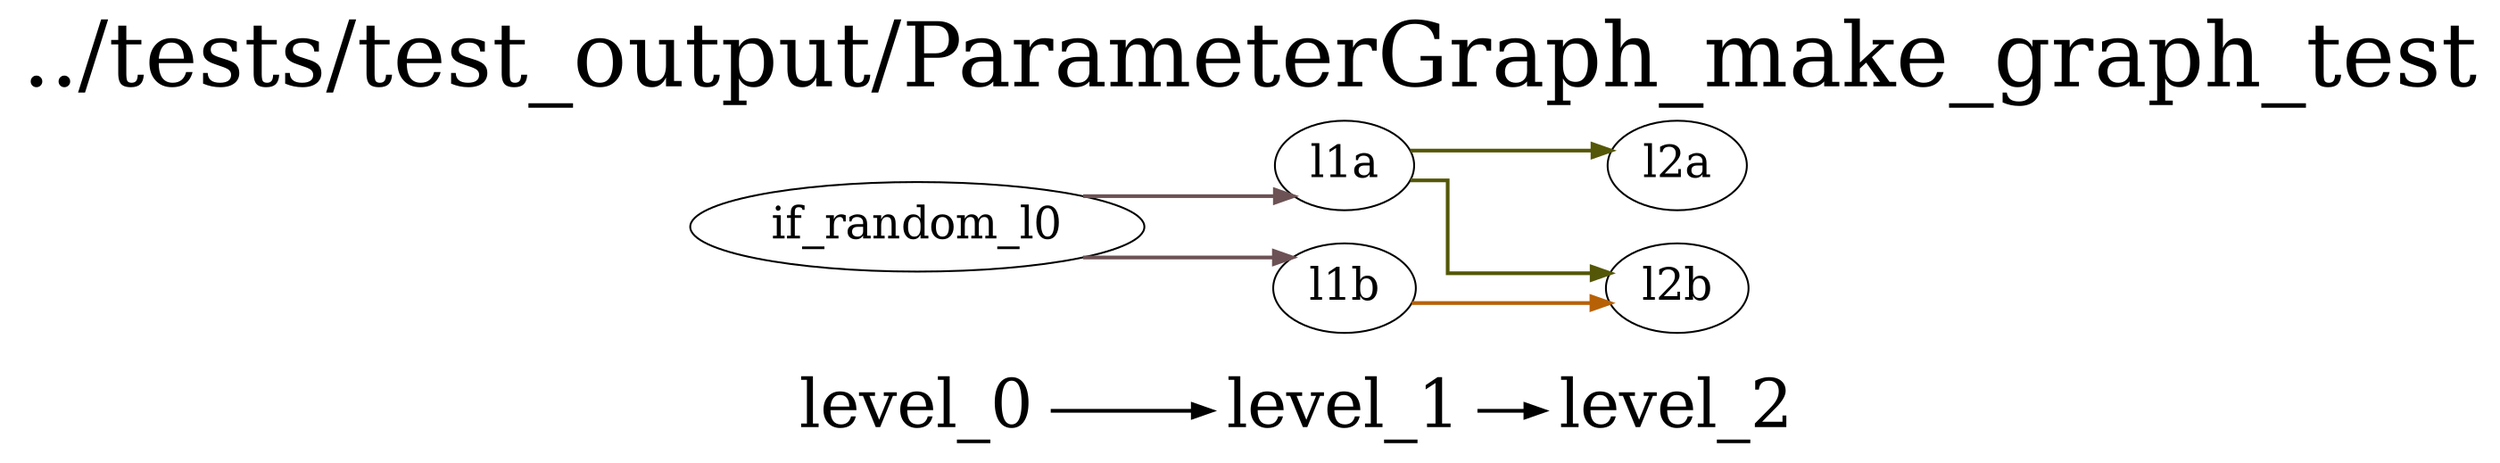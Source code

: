 digraph G {
          splines=ortho;
          fontsize = 48;
          rankdir = "LR";
          node[fontsize=24];
          edge[penwidth=2];
          {
          node [shape=plaintext fontsize=36];
          level_0 -> 
          level_1 -> 
          level_2
          }
          {rank = same;
          level_0;
          if_random_l0;
          }
          {rank = same;
          level_1;
          l1a;
          l1b;
          }
          {rank = same;
          level_2;
          l2a;
          l2b;
          }
          l1b -> l2b [color="#B76106"];
          l1a -> l2b [color="#545707"];
          l1a -> l2a [color="#545707"];
          if_random_l0 -> l1b [color="#6C5254"];
          if_random_l0 -> l1a [color="#6C5254"];
          labelloc = "t";
          label = "../tests/test_output/ParameterGraph_make_graph_test";
}